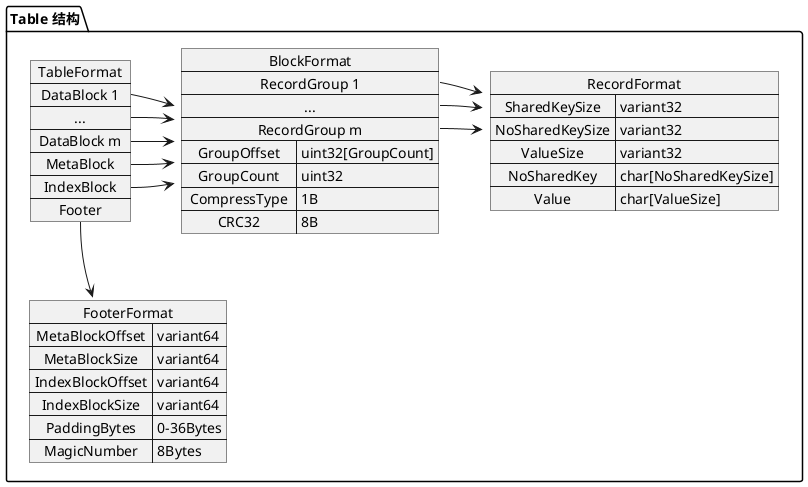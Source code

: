 @startuml TableFormat

' 定义 Table 结构
package "Table 结构" {

    map FooterFormat {
        MetaBlockOffset => variant64
        MetaBlockSize => variant64
        IndexBlockOffset => variant64
        IndexBlockSize => variant64
        PaddingBytes => 0-36Bytes
        MagicNumber => 8Bytes
    }

    map RecordFormat {
        SharedKeySize => variant32
        NoSharedKeySize=>variant32
        ValueSize=>variant32
        NoSharedKey=>char[NoSharedKeySize]
        Value=>char[ValueSize]
    }

    map BlockFormat {
        RecordGroup 1*->RecordFormat
        ...*->RecordFormat
        RecordGroup m*->RecordFormat
        GroupOffset=>uint32[GroupCount]
        GroupCount=>uint32
        CompressType=>1B
        CRC32=>8B
    }
    map TableFormat{
        DataBlock 1*->BlockFormat
        ...*->BlockFormat
        DataBlock m*->BlockFormat
        MetaBlock*->BlockFormat
        IndexBlock*->BlockFormat
        Footer*-->FooterFormat
    }

}

@enduml